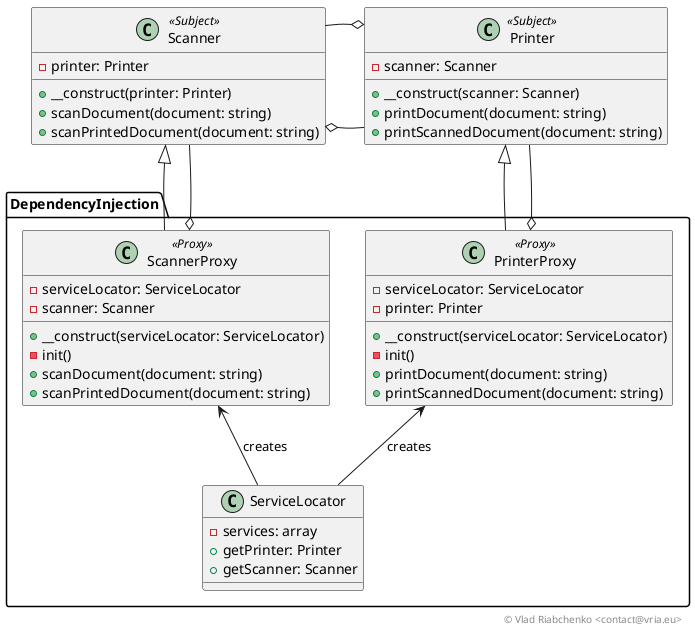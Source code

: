 @startuml

class Printer << Subject >> {
    -scanner: Scanner
    +__construct(scanner: Scanner)
    +printDocument(document: string)
    +printScannedDocument(document: string)
}

class Scanner << Subject >> {
    - printer: Printer
    +__construct(printer: Printer)
    +scanDocument(document: string)
    +scanPrintedDocument(document: string)
}

class "DependencyInjection.PrinterProxy" << Proxy >> {
    -serviceLocator: ServiceLocator
    -printer: Printer
    +__construct(serviceLocator: ServiceLocator)
    -init()
    +printDocument(document: string)
    +printScannedDocument(document: string)
}

class "DependencyInjection.ScannerProxy" << Proxy >> {
    -serviceLocator: ServiceLocator
    -scanner: Scanner
    +__construct(serviceLocator: ServiceLocator)
    -init()
    +scanDocument(document: string)
    +scanPrintedDocument(document: string)
}

class "DependencyInjection.ServiceLocator" {
    -services: array
    +getPrinter: Printer
    +getScanner: Scanner
}

"DependencyInjection.ScannerProxy" -up-|> Scanner
"DependencyInjection.ScannerProxy" o-up- Scanner
"DependencyInjection.PrinterProxy" -up-|> Printer
"DependencyInjection.PrinterProxy" o-up- Printer
Scanner o-right- Printer
Scanner -right-o Printer
"DependencyInjection.ServiceLocator" -up-> "DependencyInjection.ScannerProxy" : creates
"DependencyInjection.ServiceLocator" -up-> "DependencyInjection.PrinterProxy" : creates

right footer © Vlad Riabchenko <contact@vria.eu>

@enduml
